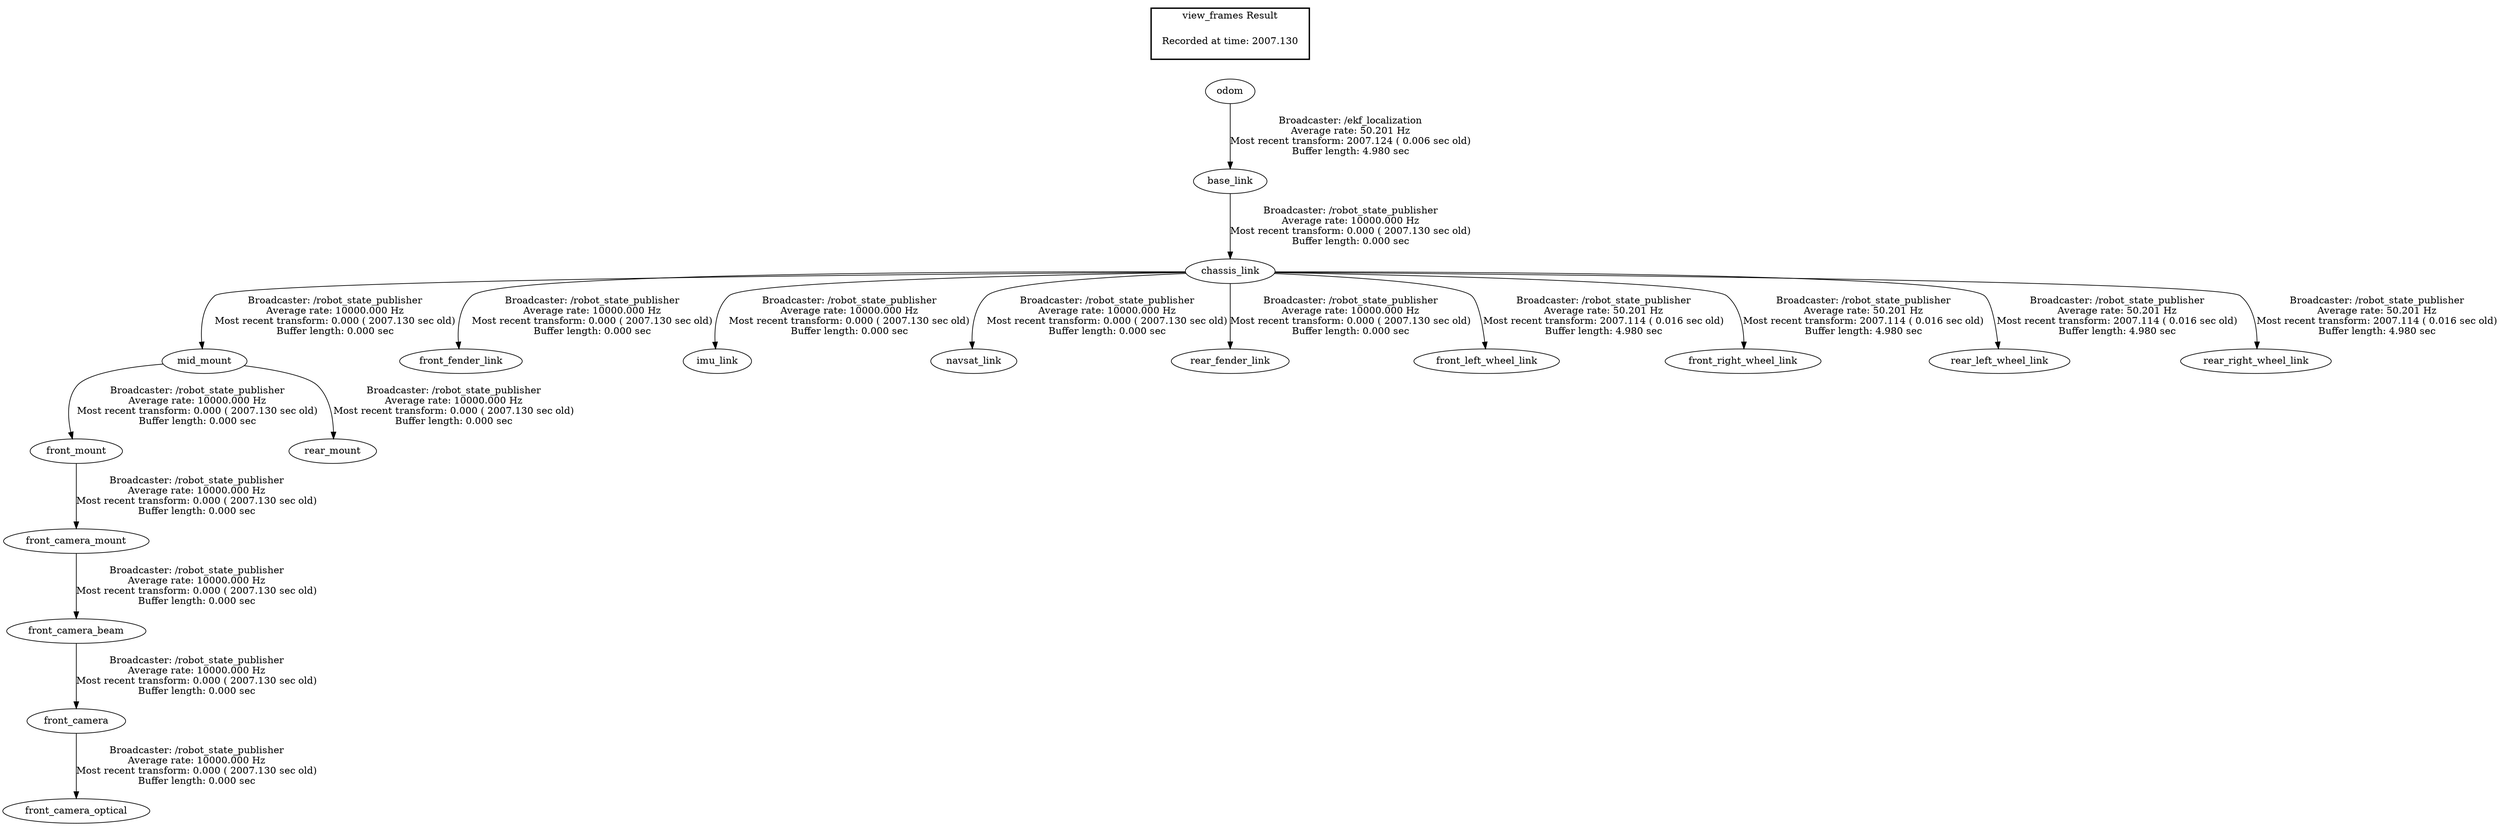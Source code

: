 digraph G {
"base_link" -> "chassis_link"[label="Broadcaster: /robot_state_publisher\nAverage rate: 10000.000 Hz\nMost recent transform: 0.000 ( 2007.130 sec old)\nBuffer length: 0.000 sec\n"];
"odom" -> "base_link"[label="Broadcaster: /ekf_localization\nAverage rate: 50.201 Hz\nMost recent transform: 2007.124 ( 0.006 sec old)\nBuffer length: 4.980 sec\n"];
"front_camera_beam" -> "front_camera"[label="Broadcaster: /robot_state_publisher\nAverage rate: 10000.000 Hz\nMost recent transform: 0.000 ( 2007.130 sec old)\nBuffer length: 0.000 sec\n"];
"front_camera_mount" -> "front_camera_beam"[label="Broadcaster: /robot_state_publisher\nAverage rate: 10000.000 Hz\nMost recent transform: 0.000 ( 2007.130 sec old)\nBuffer length: 0.000 sec\n"];
"front_mount" -> "front_camera_mount"[label="Broadcaster: /robot_state_publisher\nAverage rate: 10000.000 Hz\nMost recent transform: 0.000 ( 2007.130 sec old)\nBuffer length: 0.000 sec\n"];
"mid_mount" -> "front_mount"[label="Broadcaster: /robot_state_publisher\nAverage rate: 10000.000 Hz\nMost recent transform: 0.000 ( 2007.130 sec old)\nBuffer length: 0.000 sec\n"];
"front_camera" -> "front_camera_optical"[label="Broadcaster: /robot_state_publisher\nAverage rate: 10000.000 Hz\nMost recent transform: 0.000 ( 2007.130 sec old)\nBuffer length: 0.000 sec\n"];
"chassis_link" -> "front_fender_link"[label="Broadcaster: /robot_state_publisher\nAverage rate: 10000.000 Hz\nMost recent transform: 0.000 ( 2007.130 sec old)\nBuffer length: 0.000 sec\n"];
"chassis_link" -> "mid_mount"[label="Broadcaster: /robot_state_publisher\nAverage rate: 10000.000 Hz\nMost recent transform: 0.000 ( 2007.130 sec old)\nBuffer length: 0.000 sec\n"];
"chassis_link" -> "imu_link"[label="Broadcaster: /robot_state_publisher\nAverage rate: 10000.000 Hz\nMost recent transform: 0.000 ( 2007.130 sec old)\nBuffer length: 0.000 sec\n"];
"chassis_link" -> "navsat_link"[label="Broadcaster: /robot_state_publisher\nAverage rate: 10000.000 Hz\nMost recent transform: 0.000 ( 2007.130 sec old)\nBuffer length: 0.000 sec\n"];
"chassis_link" -> "rear_fender_link"[label="Broadcaster: /robot_state_publisher\nAverage rate: 10000.000 Hz\nMost recent transform: 0.000 ( 2007.130 sec old)\nBuffer length: 0.000 sec\n"];
"mid_mount" -> "rear_mount"[label="Broadcaster: /robot_state_publisher\nAverage rate: 10000.000 Hz\nMost recent transform: 0.000 ( 2007.130 sec old)\nBuffer length: 0.000 sec\n"];
"chassis_link" -> "front_left_wheel_link"[label="Broadcaster: /robot_state_publisher\nAverage rate: 50.201 Hz\nMost recent transform: 2007.114 ( 0.016 sec old)\nBuffer length: 4.980 sec\n"];
"chassis_link" -> "front_right_wheel_link"[label="Broadcaster: /robot_state_publisher\nAverage rate: 50.201 Hz\nMost recent transform: 2007.114 ( 0.016 sec old)\nBuffer length: 4.980 sec\n"];
"chassis_link" -> "rear_left_wheel_link"[label="Broadcaster: /robot_state_publisher\nAverage rate: 50.201 Hz\nMost recent transform: 2007.114 ( 0.016 sec old)\nBuffer length: 4.980 sec\n"];
"chassis_link" -> "rear_right_wheel_link"[label="Broadcaster: /robot_state_publisher\nAverage rate: 50.201 Hz\nMost recent transform: 2007.114 ( 0.016 sec old)\nBuffer length: 4.980 sec\n"];
edge [style=invis];
 subgraph cluster_legend { style=bold; color=black; label ="view_frames Result";
"Recorded at time: 2007.130"[ shape=plaintext ] ;
 }->"odom";
}